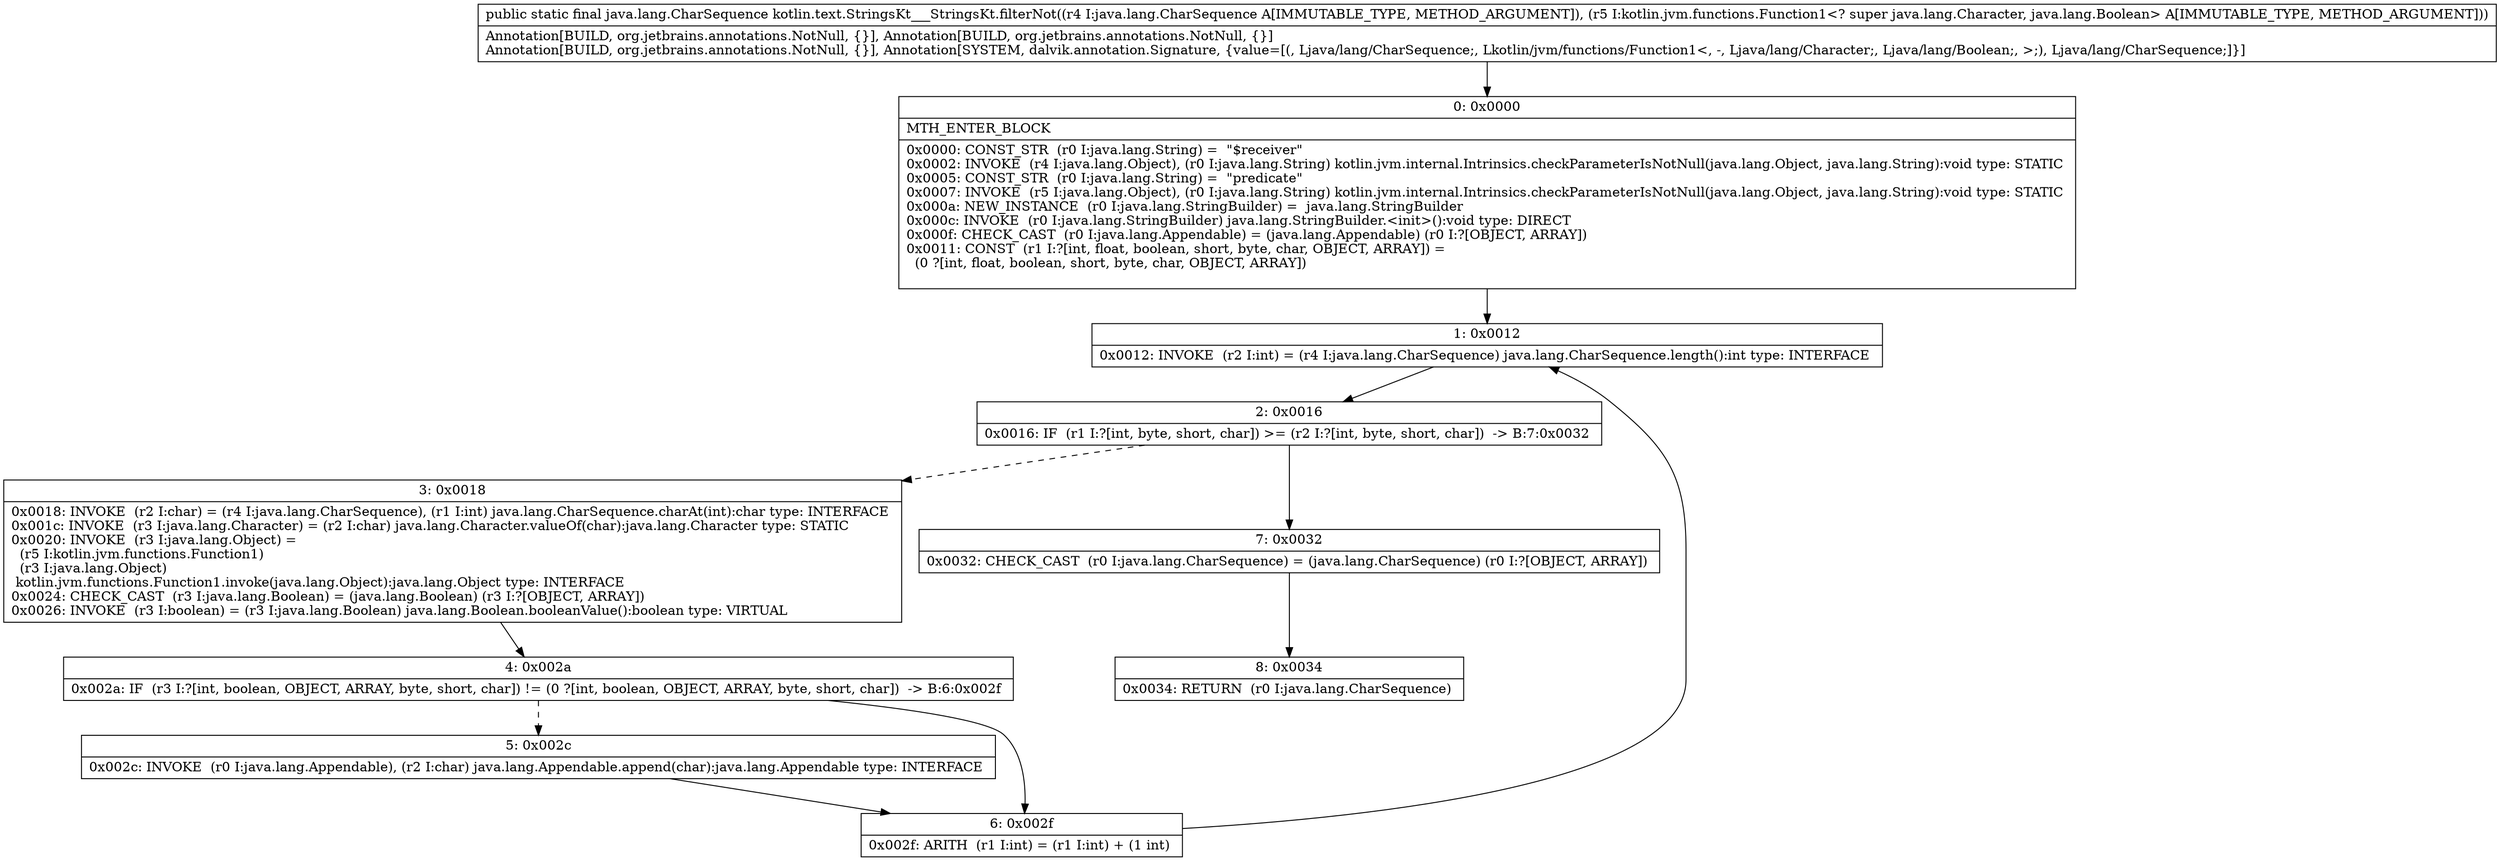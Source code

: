 digraph "CFG forkotlin.text.StringsKt___StringsKt.filterNot(Ljava\/lang\/CharSequence;Lkotlin\/jvm\/functions\/Function1;)Ljava\/lang\/CharSequence;" {
Node_0 [shape=record,label="{0\:\ 0x0000|MTH_ENTER_BLOCK\l|0x0000: CONST_STR  (r0 I:java.lang.String) =  \"$receiver\" \l0x0002: INVOKE  (r4 I:java.lang.Object), (r0 I:java.lang.String) kotlin.jvm.internal.Intrinsics.checkParameterIsNotNull(java.lang.Object, java.lang.String):void type: STATIC \l0x0005: CONST_STR  (r0 I:java.lang.String) =  \"predicate\" \l0x0007: INVOKE  (r5 I:java.lang.Object), (r0 I:java.lang.String) kotlin.jvm.internal.Intrinsics.checkParameterIsNotNull(java.lang.Object, java.lang.String):void type: STATIC \l0x000a: NEW_INSTANCE  (r0 I:java.lang.StringBuilder) =  java.lang.StringBuilder \l0x000c: INVOKE  (r0 I:java.lang.StringBuilder) java.lang.StringBuilder.\<init\>():void type: DIRECT \l0x000f: CHECK_CAST  (r0 I:java.lang.Appendable) = (java.lang.Appendable) (r0 I:?[OBJECT, ARRAY]) \l0x0011: CONST  (r1 I:?[int, float, boolean, short, byte, char, OBJECT, ARRAY]) = \l  (0 ?[int, float, boolean, short, byte, char, OBJECT, ARRAY])\l \l}"];
Node_1 [shape=record,label="{1\:\ 0x0012|0x0012: INVOKE  (r2 I:int) = (r4 I:java.lang.CharSequence) java.lang.CharSequence.length():int type: INTERFACE \l}"];
Node_2 [shape=record,label="{2\:\ 0x0016|0x0016: IF  (r1 I:?[int, byte, short, char]) \>= (r2 I:?[int, byte, short, char])  \-\> B:7:0x0032 \l}"];
Node_3 [shape=record,label="{3\:\ 0x0018|0x0018: INVOKE  (r2 I:char) = (r4 I:java.lang.CharSequence), (r1 I:int) java.lang.CharSequence.charAt(int):char type: INTERFACE \l0x001c: INVOKE  (r3 I:java.lang.Character) = (r2 I:char) java.lang.Character.valueOf(char):java.lang.Character type: STATIC \l0x0020: INVOKE  (r3 I:java.lang.Object) = \l  (r5 I:kotlin.jvm.functions.Function1)\l  (r3 I:java.lang.Object)\l kotlin.jvm.functions.Function1.invoke(java.lang.Object):java.lang.Object type: INTERFACE \l0x0024: CHECK_CAST  (r3 I:java.lang.Boolean) = (java.lang.Boolean) (r3 I:?[OBJECT, ARRAY]) \l0x0026: INVOKE  (r3 I:boolean) = (r3 I:java.lang.Boolean) java.lang.Boolean.booleanValue():boolean type: VIRTUAL \l}"];
Node_4 [shape=record,label="{4\:\ 0x002a|0x002a: IF  (r3 I:?[int, boolean, OBJECT, ARRAY, byte, short, char]) != (0 ?[int, boolean, OBJECT, ARRAY, byte, short, char])  \-\> B:6:0x002f \l}"];
Node_5 [shape=record,label="{5\:\ 0x002c|0x002c: INVOKE  (r0 I:java.lang.Appendable), (r2 I:char) java.lang.Appendable.append(char):java.lang.Appendable type: INTERFACE \l}"];
Node_6 [shape=record,label="{6\:\ 0x002f|0x002f: ARITH  (r1 I:int) = (r1 I:int) + (1 int) \l}"];
Node_7 [shape=record,label="{7\:\ 0x0032|0x0032: CHECK_CAST  (r0 I:java.lang.CharSequence) = (java.lang.CharSequence) (r0 I:?[OBJECT, ARRAY]) \l}"];
Node_8 [shape=record,label="{8\:\ 0x0034|0x0034: RETURN  (r0 I:java.lang.CharSequence) \l}"];
MethodNode[shape=record,label="{public static final java.lang.CharSequence kotlin.text.StringsKt___StringsKt.filterNot((r4 I:java.lang.CharSequence A[IMMUTABLE_TYPE, METHOD_ARGUMENT]), (r5 I:kotlin.jvm.functions.Function1\<? super java.lang.Character, java.lang.Boolean\> A[IMMUTABLE_TYPE, METHOD_ARGUMENT]))  | Annotation[BUILD, org.jetbrains.annotations.NotNull, \{\}], Annotation[BUILD, org.jetbrains.annotations.NotNull, \{\}]\lAnnotation[BUILD, org.jetbrains.annotations.NotNull, \{\}], Annotation[SYSTEM, dalvik.annotation.Signature, \{value=[(, Ljava\/lang\/CharSequence;, Lkotlin\/jvm\/functions\/Function1\<, \-, Ljava\/lang\/Character;, Ljava\/lang\/Boolean;, \>;), Ljava\/lang\/CharSequence;]\}]\l}"];
MethodNode -> Node_0;
Node_0 -> Node_1;
Node_1 -> Node_2;
Node_2 -> Node_3[style=dashed];
Node_2 -> Node_7;
Node_3 -> Node_4;
Node_4 -> Node_5[style=dashed];
Node_4 -> Node_6;
Node_5 -> Node_6;
Node_6 -> Node_1;
Node_7 -> Node_8;
}

